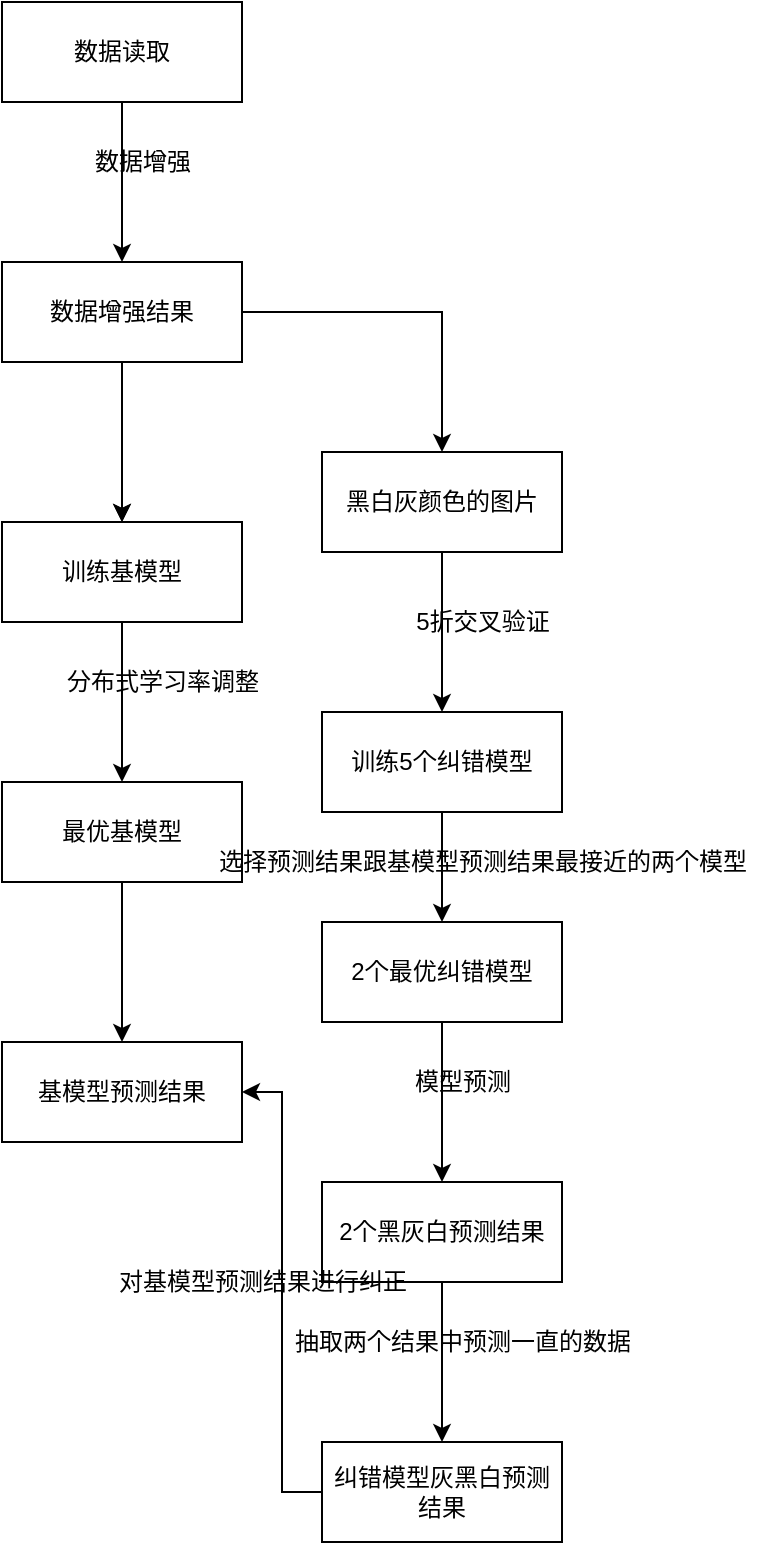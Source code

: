 <mxfile version="20.5.1" type="github">
  <diagram id="Q1Jix77r4ZnzV5kOpdrD" name="第 1 页">
    <mxGraphModel dx="1375" dy="794" grid="1" gridSize="10" guides="1" tooltips="1" connect="1" arrows="1" fold="1" page="1" pageScale="1" pageWidth="827" pageHeight="1169" math="0" shadow="0">
      <root>
        <mxCell id="0" />
        <mxCell id="1" parent="0" />
        <mxCell id="jdafwGyb-ZA4JQ6VH0_T-3" value="" style="edgeStyle=orthogonalEdgeStyle;rounded=0;orthogonalLoop=1;jettySize=auto;html=1;" edge="1" parent="1" source="jdafwGyb-ZA4JQ6VH0_T-1" target="jdafwGyb-ZA4JQ6VH0_T-2">
          <mxGeometry relative="1" as="geometry" />
        </mxCell>
        <mxCell id="jdafwGyb-ZA4JQ6VH0_T-1" value="数据读取" style="rounded=0;whiteSpace=wrap;html=1;" vertex="1" parent="1">
          <mxGeometry x="320" y="70" width="120" height="50" as="geometry" />
        </mxCell>
        <mxCell id="jdafwGyb-ZA4JQ6VH0_T-5" value="" style="edgeStyle=orthogonalEdgeStyle;rounded=0;orthogonalLoop=1;jettySize=auto;html=1;" edge="1" parent="1" source="jdafwGyb-ZA4JQ6VH0_T-2" target="jdafwGyb-ZA4JQ6VH0_T-4">
          <mxGeometry relative="1" as="geometry" />
        </mxCell>
        <mxCell id="jdafwGyb-ZA4JQ6VH0_T-9" value="" style="edgeStyle=orthogonalEdgeStyle;rounded=0;orthogonalLoop=1;jettySize=auto;html=1;" edge="1" parent="1" source="jdafwGyb-ZA4JQ6VH0_T-2" target="jdafwGyb-ZA4JQ6VH0_T-4">
          <mxGeometry relative="1" as="geometry" />
        </mxCell>
        <mxCell id="jdafwGyb-ZA4JQ6VH0_T-12" style="edgeStyle=orthogonalEdgeStyle;rounded=0;orthogonalLoop=1;jettySize=auto;html=1;" edge="1" parent="1" source="jdafwGyb-ZA4JQ6VH0_T-2" target="jdafwGyb-ZA4JQ6VH0_T-10">
          <mxGeometry relative="1" as="geometry" />
        </mxCell>
        <mxCell id="jdafwGyb-ZA4JQ6VH0_T-2" value="数据增强结果" style="rounded=0;whiteSpace=wrap;html=1;" vertex="1" parent="1">
          <mxGeometry x="320" y="200" width="120" height="50" as="geometry" />
        </mxCell>
        <mxCell id="jdafwGyb-ZA4JQ6VH0_T-7" value="" style="edgeStyle=orthogonalEdgeStyle;rounded=0;orthogonalLoop=1;jettySize=auto;html=1;" edge="1" parent="1" source="jdafwGyb-ZA4JQ6VH0_T-4" target="jdafwGyb-ZA4JQ6VH0_T-6">
          <mxGeometry relative="1" as="geometry" />
        </mxCell>
        <mxCell id="jdafwGyb-ZA4JQ6VH0_T-4" value="训练基模型" style="rounded=0;whiteSpace=wrap;html=1;" vertex="1" parent="1">
          <mxGeometry x="320" y="330" width="120" height="50" as="geometry" />
        </mxCell>
        <mxCell id="jdafwGyb-ZA4JQ6VH0_T-20" value="" style="edgeStyle=orthogonalEdgeStyle;rounded=0;orthogonalLoop=1;jettySize=auto;html=1;" edge="1" parent="1" source="jdafwGyb-ZA4JQ6VH0_T-6" target="jdafwGyb-ZA4JQ6VH0_T-19">
          <mxGeometry relative="1" as="geometry" />
        </mxCell>
        <mxCell id="jdafwGyb-ZA4JQ6VH0_T-6" value="最优基模型" style="rounded=0;whiteSpace=wrap;html=1;" vertex="1" parent="1">
          <mxGeometry x="320" y="460" width="120" height="50" as="geometry" />
        </mxCell>
        <mxCell id="jdafwGyb-ZA4JQ6VH0_T-8" value="分布式学习率调整" style="text;html=1;align=center;verticalAlign=middle;resizable=0;points=[];autosize=1;strokeColor=none;fillColor=none;" vertex="1" parent="1">
          <mxGeometry x="340" y="395" width="120" height="30" as="geometry" />
        </mxCell>
        <mxCell id="jdafwGyb-ZA4JQ6VH0_T-14" value="" style="edgeStyle=orthogonalEdgeStyle;rounded=0;orthogonalLoop=1;jettySize=auto;html=1;" edge="1" parent="1" source="jdafwGyb-ZA4JQ6VH0_T-10" target="jdafwGyb-ZA4JQ6VH0_T-13">
          <mxGeometry relative="1" as="geometry" />
        </mxCell>
        <mxCell id="jdafwGyb-ZA4JQ6VH0_T-10" value="黑白灰颜色的图片" style="rounded=0;whiteSpace=wrap;html=1;" vertex="1" parent="1">
          <mxGeometry x="480" y="295" width="120" height="50" as="geometry" />
        </mxCell>
        <mxCell id="jdafwGyb-ZA4JQ6VH0_T-17" value="" style="edgeStyle=orthogonalEdgeStyle;rounded=0;orthogonalLoop=1;jettySize=auto;html=1;" edge="1" parent="1" source="jdafwGyb-ZA4JQ6VH0_T-13" target="jdafwGyb-ZA4JQ6VH0_T-16">
          <mxGeometry relative="1" as="geometry" />
        </mxCell>
        <mxCell id="jdafwGyb-ZA4JQ6VH0_T-13" value="训练5个纠错模型" style="rounded=0;whiteSpace=wrap;html=1;" vertex="1" parent="1">
          <mxGeometry x="480" y="425" width="120" height="50" as="geometry" />
        </mxCell>
        <mxCell id="jdafwGyb-ZA4JQ6VH0_T-15" value="5折交叉验证" style="text;html=1;align=center;verticalAlign=middle;resizable=0;points=[];autosize=1;strokeColor=none;fillColor=none;" vertex="1" parent="1">
          <mxGeometry x="515" y="365" width="90" height="30" as="geometry" />
        </mxCell>
        <mxCell id="jdafwGyb-ZA4JQ6VH0_T-22" value="" style="edgeStyle=orthogonalEdgeStyle;rounded=0;orthogonalLoop=1;jettySize=auto;html=1;" edge="1" parent="1" source="jdafwGyb-ZA4JQ6VH0_T-16" target="jdafwGyb-ZA4JQ6VH0_T-21">
          <mxGeometry relative="1" as="geometry" />
        </mxCell>
        <mxCell id="jdafwGyb-ZA4JQ6VH0_T-16" value="2个最优纠错模型" style="rounded=0;whiteSpace=wrap;html=1;" vertex="1" parent="1">
          <mxGeometry x="480" y="530" width="120" height="50" as="geometry" />
        </mxCell>
        <mxCell id="jdafwGyb-ZA4JQ6VH0_T-18" value="选择预测结果跟基模型预测结果最接近的两个模型" style="text;html=1;align=center;verticalAlign=middle;resizable=0;points=[];autosize=1;strokeColor=none;fillColor=none;" vertex="1" parent="1">
          <mxGeometry x="415" y="485" width="290" height="30" as="geometry" />
        </mxCell>
        <mxCell id="jdafwGyb-ZA4JQ6VH0_T-19" value="基模型预测结果" style="rounded=0;whiteSpace=wrap;html=1;" vertex="1" parent="1">
          <mxGeometry x="320" y="590" width="120" height="50" as="geometry" />
        </mxCell>
        <mxCell id="jdafwGyb-ZA4JQ6VH0_T-24" value="" style="edgeStyle=orthogonalEdgeStyle;rounded=0;orthogonalLoop=1;jettySize=auto;html=1;" edge="1" parent="1" source="jdafwGyb-ZA4JQ6VH0_T-21" target="jdafwGyb-ZA4JQ6VH0_T-23">
          <mxGeometry relative="1" as="geometry" />
        </mxCell>
        <mxCell id="jdafwGyb-ZA4JQ6VH0_T-21" value="2个黑灰白预测结果" style="rounded=0;whiteSpace=wrap;html=1;" vertex="1" parent="1">
          <mxGeometry x="480" y="660" width="120" height="50" as="geometry" />
        </mxCell>
        <mxCell id="jdafwGyb-ZA4JQ6VH0_T-28" style="edgeStyle=orthogonalEdgeStyle;rounded=0;orthogonalLoop=1;jettySize=auto;html=1;entryX=1;entryY=0.5;entryDx=0;entryDy=0;" edge="1" parent="1" source="jdafwGyb-ZA4JQ6VH0_T-23" target="jdafwGyb-ZA4JQ6VH0_T-19">
          <mxGeometry relative="1" as="geometry" />
        </mxCell>
        <mxCell id="jdafwGyb-ZA4JQ6VH0_T-23" value="纠错模型灰黑白预测结果" style="rounded=0;whiteSpace=wrap;html=1;" vertex="1" parent="1">
          <mxGeometry x="480" y="790" width="120" height="50" as="geometry" />
        </mxCell>
        <mxCell id="jdafwGyb-ZA4JQ6VH0_T-25" value="模型预测" style="text;html=1;align=center;verticalAlign=middle;resizable=0;points=[];autosize=1;strokeColor=none;fillColor=none;" vertex="1" parent="1">
          <mxGeometry x="515" y="595" width="70" height="30" as="geometry" />
        </mxCell>
        <mxCell id="jdafwGyb-ZA4JQ6VH0_T-26" value="数据增强" style="text;html=1;align=center;verticalAlign=middle;resizable=0;points=[];autosize=1;strokeColor=none;fillColor=none;" vertex="1" parent="1">
          <mxGeometry x="355" y="135" width="70" height="30" as="geometry" />
        </mxCell>
        <mxCell id="jdafwGyb-ZA4JQ6VH0_T-27" value="抽取两个结果中预测一直的数据" style="text;html=1;align=center;verticalAlign=middle;resizable=0;points=[];autosize=1;strokeColor=none;fillColor=none;" vertex="1" parent="1">
          <mxGeometry x="455" y="725" width="190" height="30" as="geometry" />
        </mxCell>
        <mxCell id="jdafwGyb-ZA4JQ6VH0_T-29" value="对基模型预测结果进行纠正" style="text;html=1;align=center;verticalAlign=middle;resizable=0;points=[];autosize=1;strokeColor=none;fillColor=none;" vertex="1" parent="1">
          <mxGeometry x="365" y="695" width="170" height="30" as="geometry" />
        </mxCell>
      </root>
    </mxGraphModel>
  </diagram>
</mxfile>
